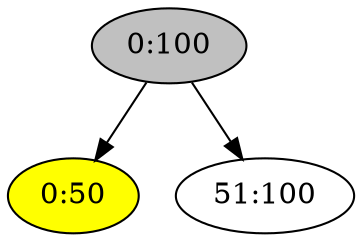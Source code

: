 digraph "r2-i0:50" {

/* Nodes */

N_0_100[label="0:100"][style="filled"][fillcolor="grey"];
N_0_50[label="0:50"][style="filled"][fillcolor="yellow"];
N_51_100[label="51:100"];

/* Edges */

N_0_100 -> N_0_50;
N_0_100 -> N_51_100;
}
